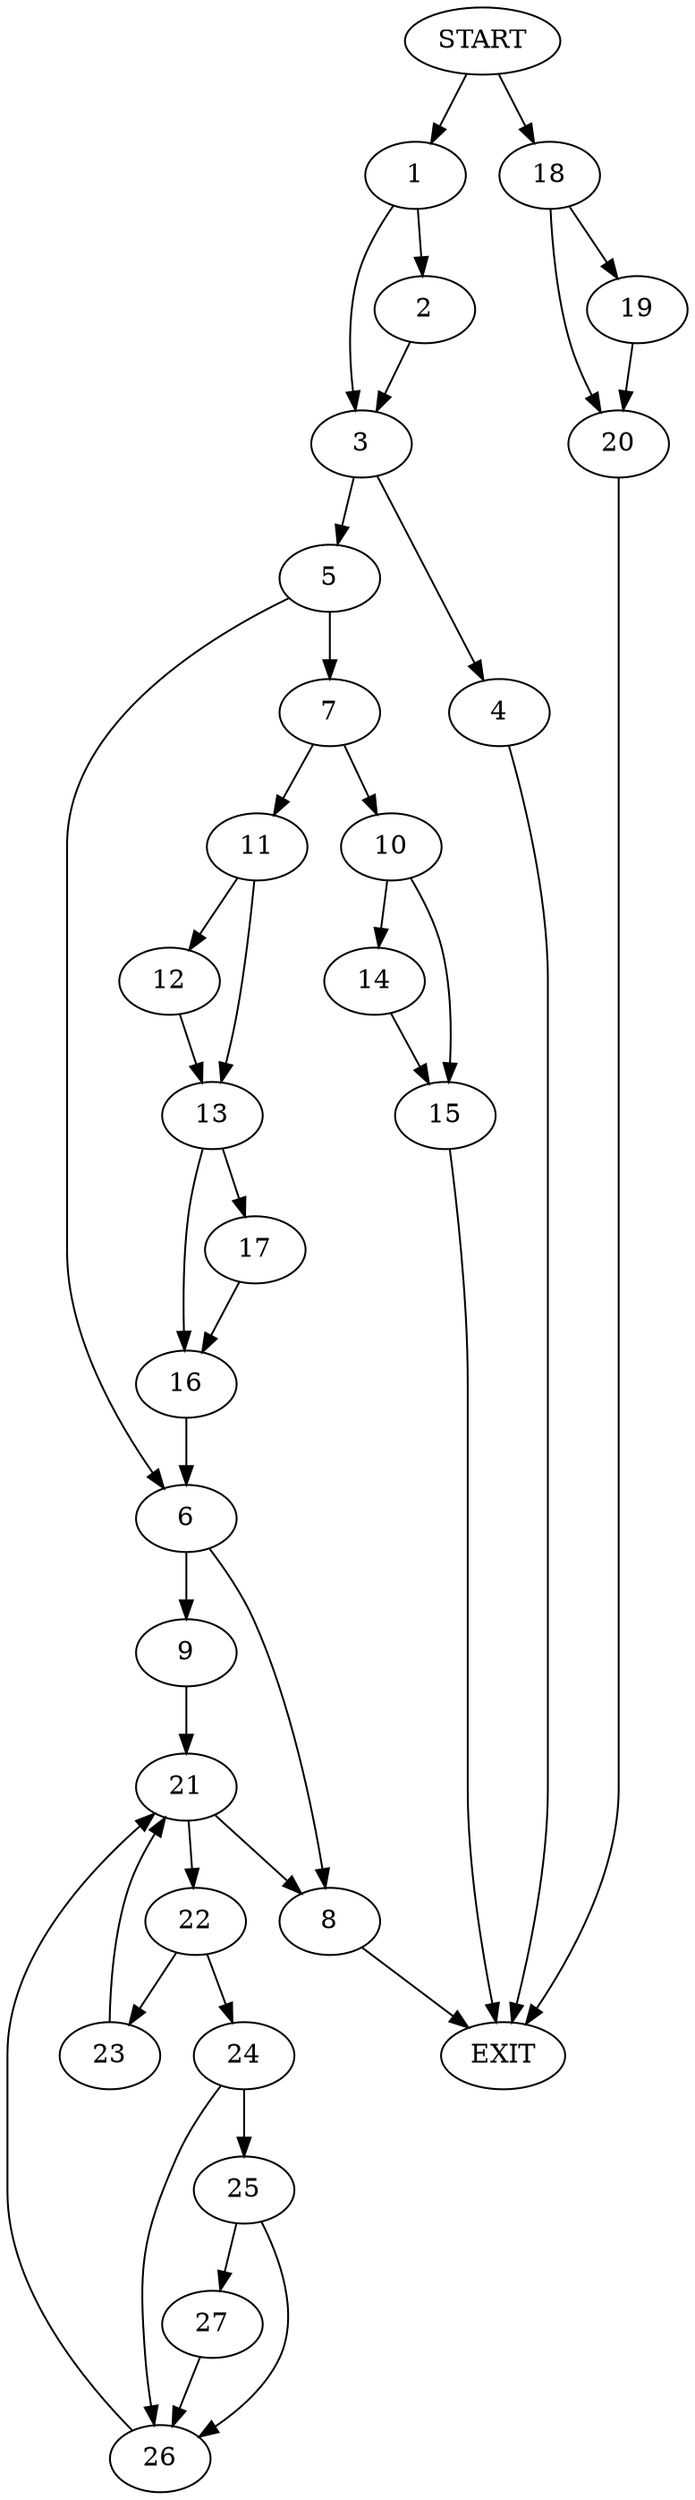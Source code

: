 digraph {
0 [label="START"]
28 [label="EXIT"]
0 -> 1
1 -> 2
1 -> 3
2 -> 3
3 -> 4
3 -> 5
4 -> 28
5 -> 6
5 -> 7
6 -> 8
6 -> 9
7 -> 10
7 -> 11
11 -> 12
11 -> 13
10 -> 14
10 -> 15
15 -> 28
14 -> 15
12 -> 13
13 -> 16
13 -> 17
0 -> 18
18 -> 19
18 -> 20
19 -> 20
20 -> 28
17 -> 16
16 -> 6
9 -> 21
8 -> 28
21 -> 8
21 -> 22
22 -> 23
22 -> 24
24 -> 25
24 -> 26
23 -> 21
26 -> 21
25 -> 26
25 -> 27
27 -> 26
}

